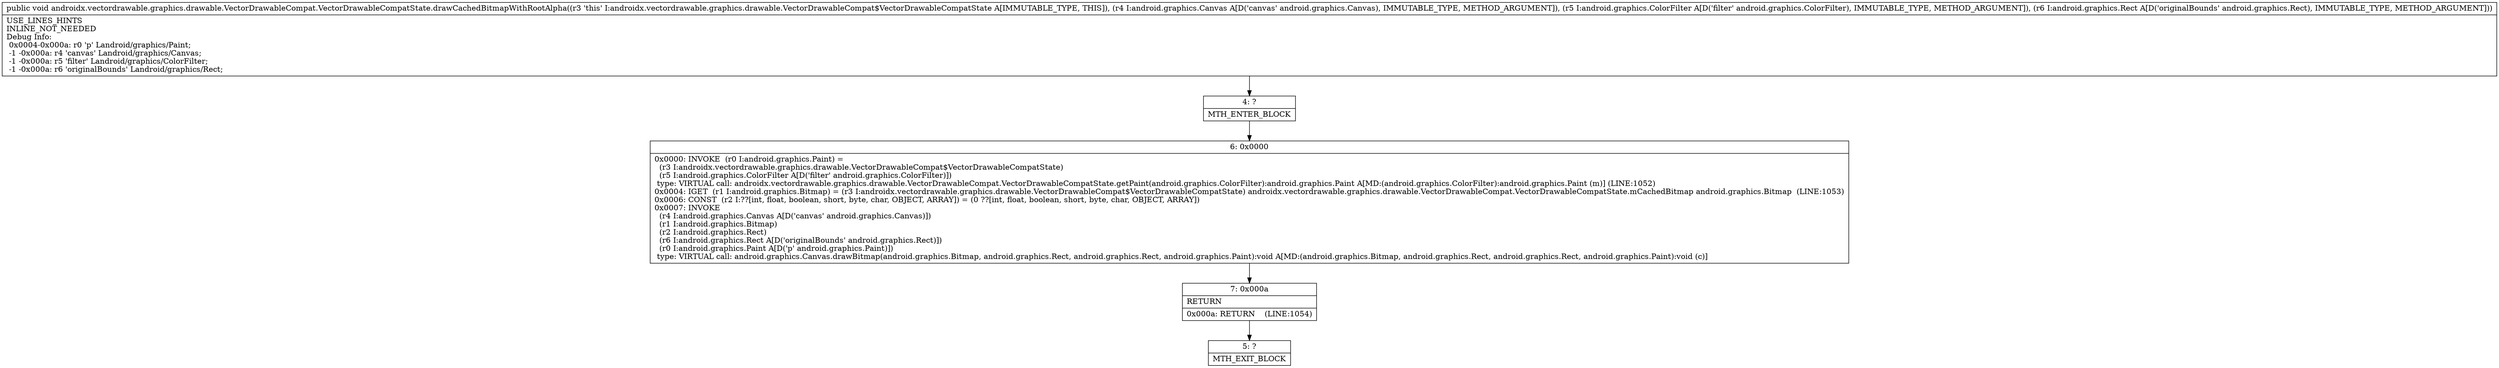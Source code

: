 digraph "CFG forandroidx.vectordrawable.graphics.drawable.VectorDrawableCompat.VectorDrawableCompatState.drawCachedBitmapWithRootAlpha(Landroid\/graphics\/Canvas;Landroid\/graphics\/ColorFilter;Landroid\/graphics\/Rect;)V" {
Node_4 [shape=record,label="{4\:\ ?|MTH_ENTER_BLOCK\l}"];
Node_6 [shape=record,label="{6\:\ 0x0000|0x0000: INVOKE  (r0 I:android.graphics.Paint) = \l  (r3 I:androidx.vectordrawable.graphics.drawable.VectorDrawableCompat$VectorDrawableCompatState)\l  (r5 I:android.graphics.ColorFilter A[D('filter' android.graphics.ColorFilter)])\l type: VIRTUAL call: androidx.vectordrawable.graphics.drawable.VectorDrawableCompat.VectorDrawableCompatState.getPaint(android.graphics.ColorFilter):android.graphics.Paint A[MD:(android.graphics.ColorFilter):android.graphics.Paint (m)] (LINE:1052)\l0x0004: IGET  (r1 I:android.graphics.Bitmap) = (r3 I:androidx.vectordrawable.graphics.drawable.VectorDrawableCompat$VectorDrawableCompatState) androidx.vectordrawable.graphics.drawable.VectorDrawableCompat.VectorDrawableCompatState.mCachedBitmap android.graphics.Bitmap  (LINE:1053)\l0x0006: CONST  (r2 I:??[int, float, boolean, short, byte, char, OBJECT, ARRAY]) = (0 ??[int, float, boolean, short, byte, char, OBJECT, ARRAY]) \l0x0007: INVOKE  \l  (r4 I:android.graphics.Canvas A[D('canvas' android.graphics.Canvas)])\l  (r1 I:android.graphics.Bitmap)\l  (r2 I:android.graphics.Rect)\l  (r6 I:android.graphics.Rect A[D('originalBounds' android.graphics.Rect)])\l  (r0 I:android.graphics.Paint A[D('p' android.graphics.Paint)])\l type: VIRTUAL call: android.graphics.Canvas.drawBitmap(android.graphics.Bitmap, android.graphics.Rect, android.graphics.Rect, android.graphics.Paint):void A[MD:(android.graphics.Bitmap, android.graphics.Rect, android.graphics.Rect, android.graphics.Paint):void (c)]\l}"];
Node_7 [shape=record,label="{7\:\ 0x000a|RETURN\l|0x000a: RETURN    (LINE:1054)\l}"];
Node_5 [shape=record,label="{5\:\ ?|MTH_EXIT_BLOCK\l}"];
MethodNode[shape=record,label="{public void androidx.vectordrawable.graphics.drawable.VectorDrawableCompat.VectorDrawableCompatState.drawCachedBitmapWithRootAlpha((r3 'this' I:androidx.vectordrawable.graphics.drawable.VectorDrawableCompat$VectorDrawableCompatState A[IMMUTABLE_TYPE, THIS]), (r4 I:android.graphics.Canvas A[D('canvas' android.graphics.Canvas), IMMUTABLE_TYPE, METHOD_ARGUMENT]), (r5 I:android.graphics.ColorFilter A[D('filter' android.graphics.ColorFilter), IMMUTABLE_TYPE, METHOD_ARGUMENT]), (r6 I:android.graphics.Rect A[D('originalBounds' android.graphics.Rect), IMMUTABLE_TYPE, METHOD_ARGUMENT]))  | USE_LINES_HINTS\lINLINE_NOT_NEEDED\lDebug Info:\l  0x0004\-0x000a: r0 'p' Landroid\/graphics\/Paint;\l  \-1 \-0x000a: r4 'canvas' Landroid\/graphics\/Canvas;\l  \-1 \-0x000a: r5 'filter' Landroid\/graphics\/ColorFilter;\l  \-1 \-0x000a: r6 'originalBounds' Landroid\/graphics\/Rect;\l}"];
MethodNode -> Node_4;Node_4 -> Node_6;
Node_6 -> Node_7;
Node_7 -> Node_5;
}

